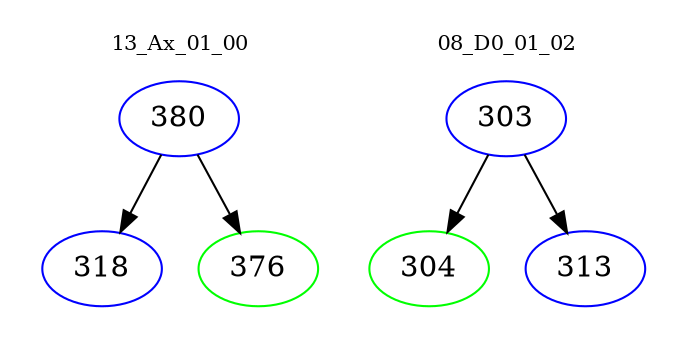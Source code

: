 digraph{
subgraph cluster_0 {
color = white
label = "13_Ax_01_00";
fontsize=10;
T0_380 [label="380", color="blue"]
T0_380 -> T0_318 [color="black"]
T0_318 [label="318", color="blue"]
T0_380 -> T0_376 [color="black"]
T0_376 [label="376", color="green"]
}
subgraph cluster_1 {
color = white
label = "08_D0_01_02";
fontsize=10;
T1_303 [label="303", color="blue"]
T1_303 -> T1_304 [color="black"]
T1_304 [label="304", color="green"]
T1_303 -> T1_313 [color="black"]
T1_313 [label="313", color="blue"]
}
}
